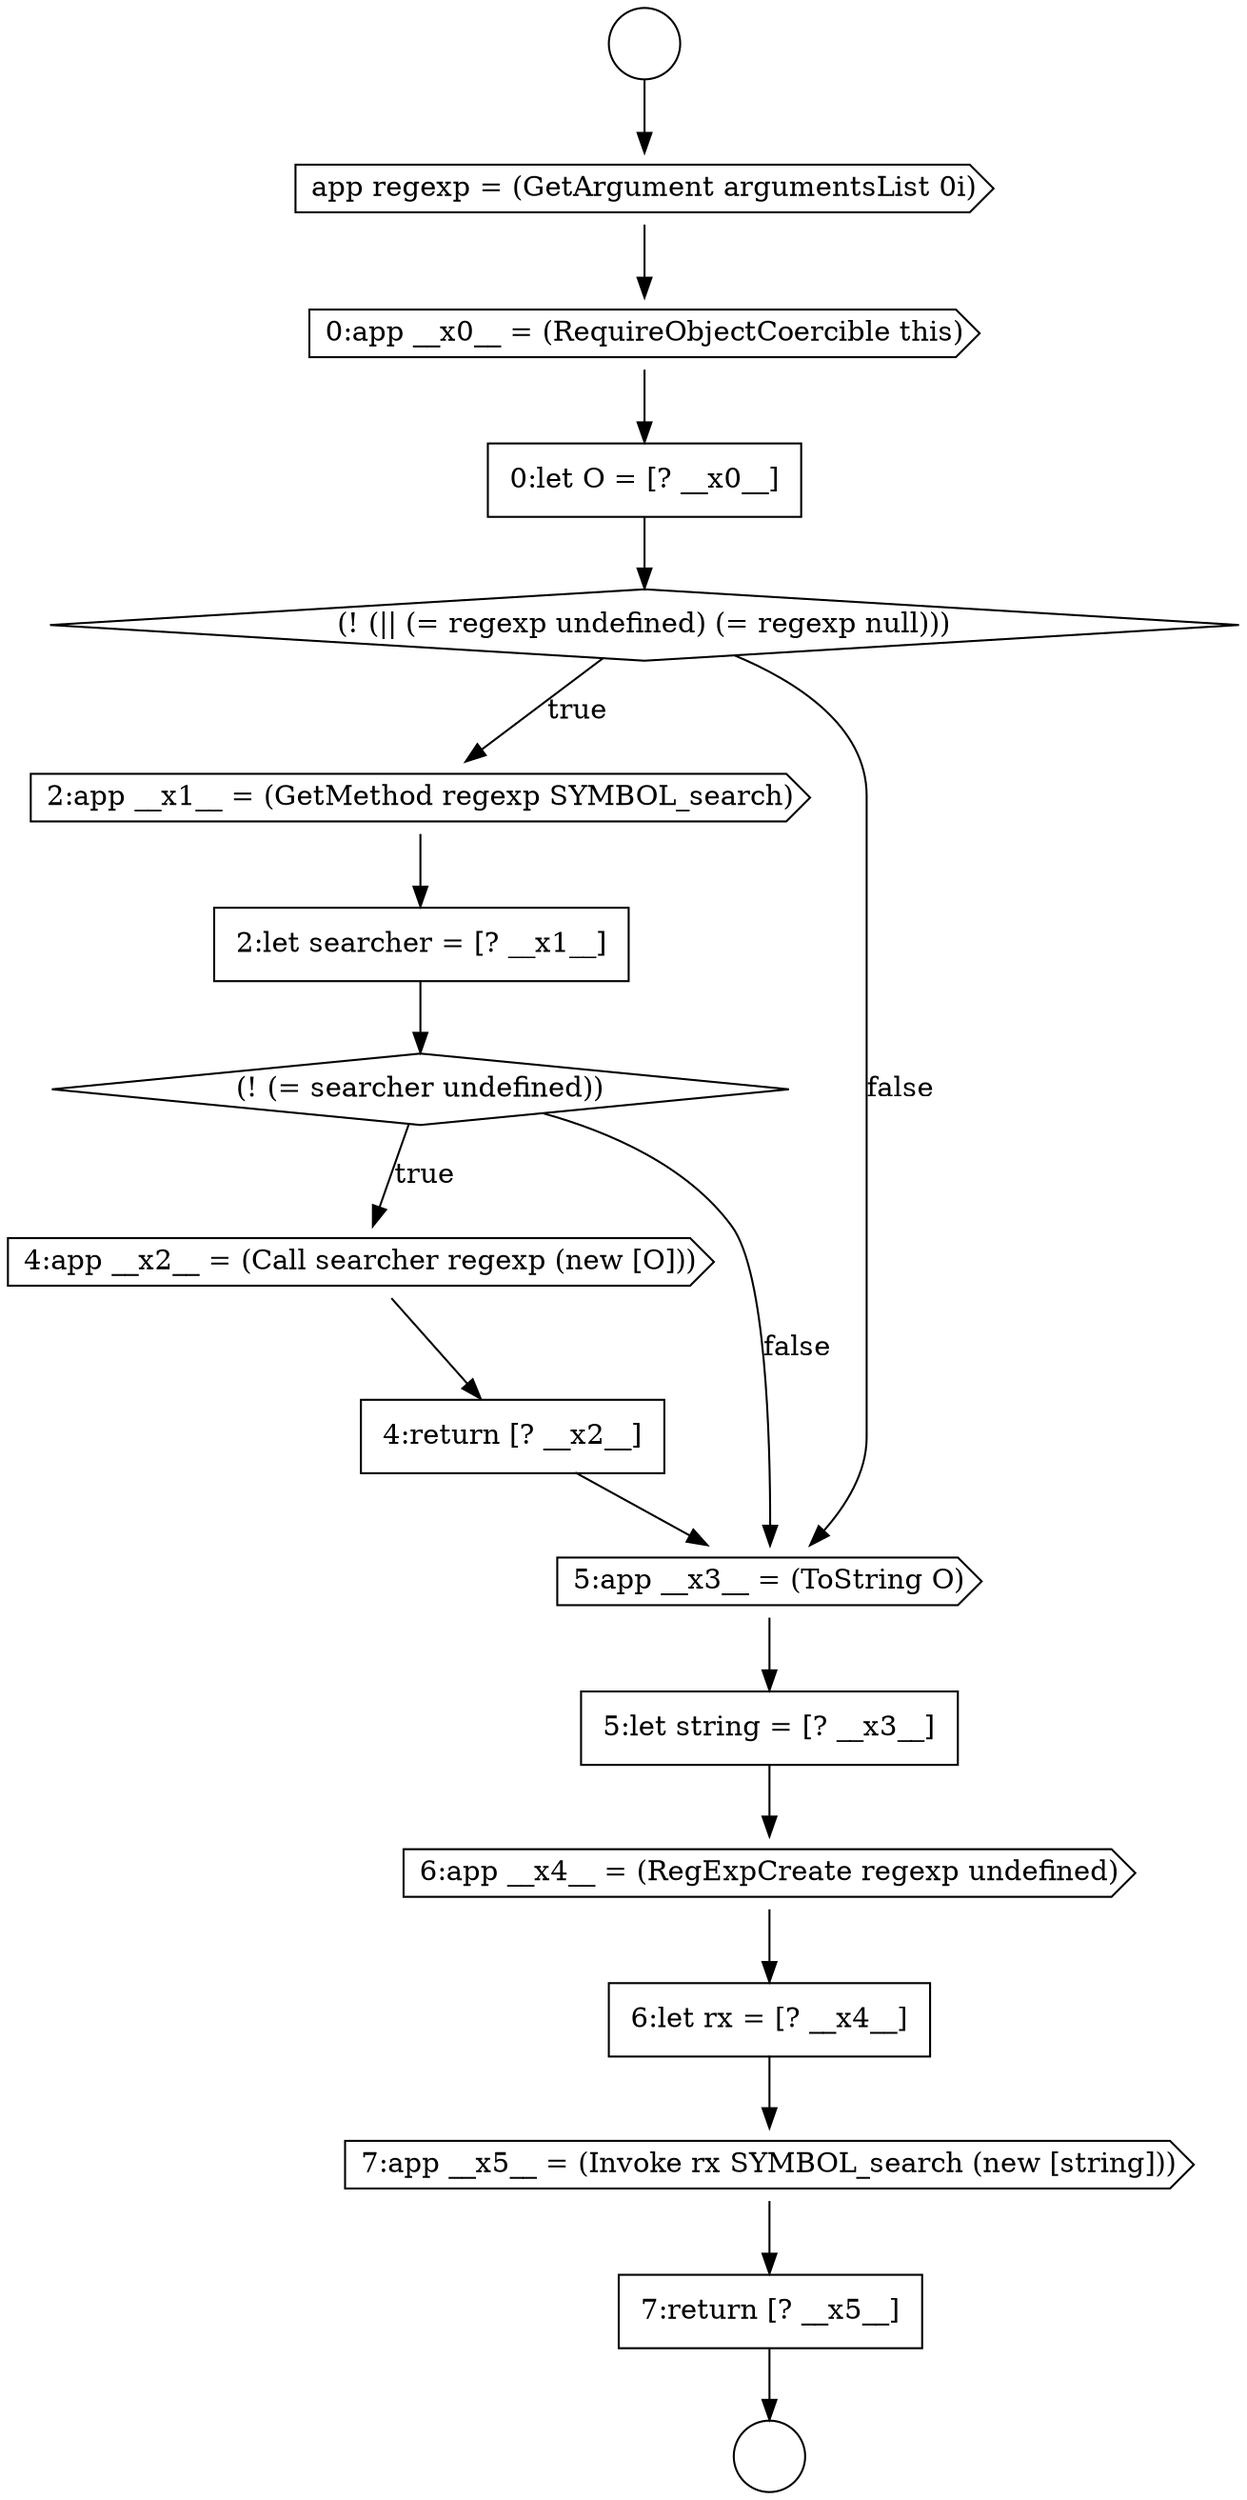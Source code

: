 digraph {
  node14324 [shape=none, margin=0, label=<<font color="black">
    <table border="0" cellborder="1" cellspacing="0" cellpadding="10">
      <tr><td align="left">0:let O = [? __x0__]</td></tr>
    </table>
  </font>> color="black" fillcolor="white" style=filled]
  node14323 [shape=cds, label=<<font color="black">0:app __x0__ = (RequireObjectCoercible this)</font>> color="black" fillcolor="white" style=filled]
  node14327 [shape=none, margin=0, label=<<font color="black">
    <table border="0" cellborder="1" cellspacing="0" cellpadding="10">
      <tr><td align="left">2:let searcher = [? __x1__]</td></tr>
    </table>
  </font>> color="black" fillcolor="white" style=filled]
  node14335 [shape=cds, label=<<font color="black">7:app __x5__ = (Invoke rx SYMBOL_search (new [string]))</font>> color="black" fillcolor="white" style=filled]
  node14326 [shape=cds, label=<<font color="black">2:app __x1__ = (GetMethod regexp SYMBOL_search)</font>> color="black" fillcolor="white" style=filled]
  node14322 [shape=cds, label=<<font color="black">app regexp = (GetArgument argumentsList 0i)</font>> color="black" fillcolor="white" style=filled]
  node14329 [shape=cds, label=<<font color="black">4:app __x2__ = (Call searcher regexp (new [O]))</font>> color="black" fillcolor="white" style=filled]
  node14336 [shape=none, margin=0, label=<<font color="black">
    <table border="0" cellborder="1" cellspacing="0" cellpadding="10">
      <tr><td align="left">7:return [? __x5__]</td></tr>
    </table>
  </font>> color="black" fillcolor="white" style=filled]
  node14321 [shape=circle label=" " color="black" fillcolor="white" style=filled]
  node14332 [shape=none, margin=0, label=<<font color="black">
    <table border="0" cellborder="1" cellspacing="0" cellpadding="10">
      <tr><td align="left">5:let string = [? __x3__]</td></tr>
    </table>
  </font>> color="black" fillcolor="white" style=filled]
  node14320 [shape=circle label=" " color="black" fillcolor="white" style=filled]
  node14333 [shape=cds, label=<<font color="black">6:app __x4__ = (RegExpCreate regexp undefined)</font>> color="black" fillcolor="white" style=filled]
  node14328 [shape=diamond, label=<<font color="black">(! (= searcher undefined))</font>> color="black" fillcolor="white" style=filled]
  node14331 [shape=cds, label=<<font color="black">5:app __x3__ = (ToString O)</font>> color="black" fillcolor="white" style=filled]
  node14334 [shape=none, margin=0, label=<<font color="black">
    <table border="0" cellborder="1" cellspacing="0" cellpadding="10">
      <tr><td align="left">6:let rx = [? __x4__]</td></tr>
    </table>
  </font>> color="black" fillcolor="white" style=filled]
  node14325 [shape=diamond, label=<<font color="black">(! (|| (= regexp undefined) (= regexp null)))</font>> color="black" fillcolor="white" style=filled]
  node14330 [shape=none, margin=0, label=<<font color="black">
    <table border="0" cellborder="1" cellspacing="0" cellpadding="10">
      <tr><td align="left">4:return [? __x2__]</td></tr>
    </table>
  </font>> color="black" fillcolor="white" style=filled]
  node14323 -> node14324 [ color="black"]
  node14328 -> node14329 [label=<<font color="black">true</font>> color="black"]
  node14328 -> node14331 [label=<<font color="black">false</font>> color="black"]
  node14330 -> node14331 [ color="black"]
  node14331 -> node14332 [ color="black"]
  node14324 -> node14325 [ color="black"]
  node14334 -> node14335 [ color="black"]
  node14329 -> node14330 [ color="black"]
  node14333 -> node14334 [ color="black"]
  node14336 -> node14321 [ color="black"]
  node14325 -> node14326 [label=<<font color="black">true</font>> color="black"]
  node14325 -> node14331 [label=<<font color="black">false</font>> color="black"]
  node14326 -> node14327 [ color="black"]
  node14332 -> node14333 [ color="black"]
  node14327 -> node14328 [ color="black"]
  node14335 -> node14336 [ color="black"]
  node14320 -> node14322 [ color="black"]
  node14322 -> node14323 [ color="black"]
}
